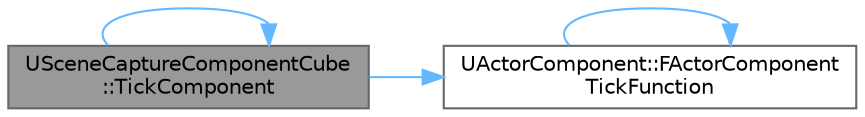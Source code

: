 digraph "USceneCaptureComponentCube::TickComponent"
{
 // INTERACTIVE_SVG=YES
 // LATEX_PDF_SIZE
  bgcolor="transparent";
  edge [fontname=Helvetica,fontsize=10,labelfontname=Helvetica,labelfontsize=10];
  node [fontname=Helvetica,fontsize=10,shape=box,height=0.2,width=0.4];
  rankdir="LR";
  Node1 [id="Node000001",label="USceneCaptureComponentCube\l::TickComponent",height=0.2,width=0.4,color="gray40", fillcolor="grey60", style="filled", fontcolor="black",tooltip="Function called every frame on this ActorComponent."];
  Node1 -> Node2 [id="edge1_Node000001_Node000002",color="steelblue1",style="solid",tooltip=" "];
  Node2 [id="Node000002",label="UActorComponent::FActorComponent\lTickFunction",height=0.2,width=0.4,color="grey40", fillcolor="white", style="filled",URL="$df/db5/classUActorComponent.html#a6415cde34aadc3b9bbaa1e7693c2ab3a",tooltip=" "];
  Node2 -> Node2 [id="edge2_Node000002_Node000002",color="steelblue1",style="solid",tooltip=" "];
  Node1 -> Node1 [id="edge3_Node000001_Node000001",color="steelblue1",style="solid",tooltip=" "];
}
